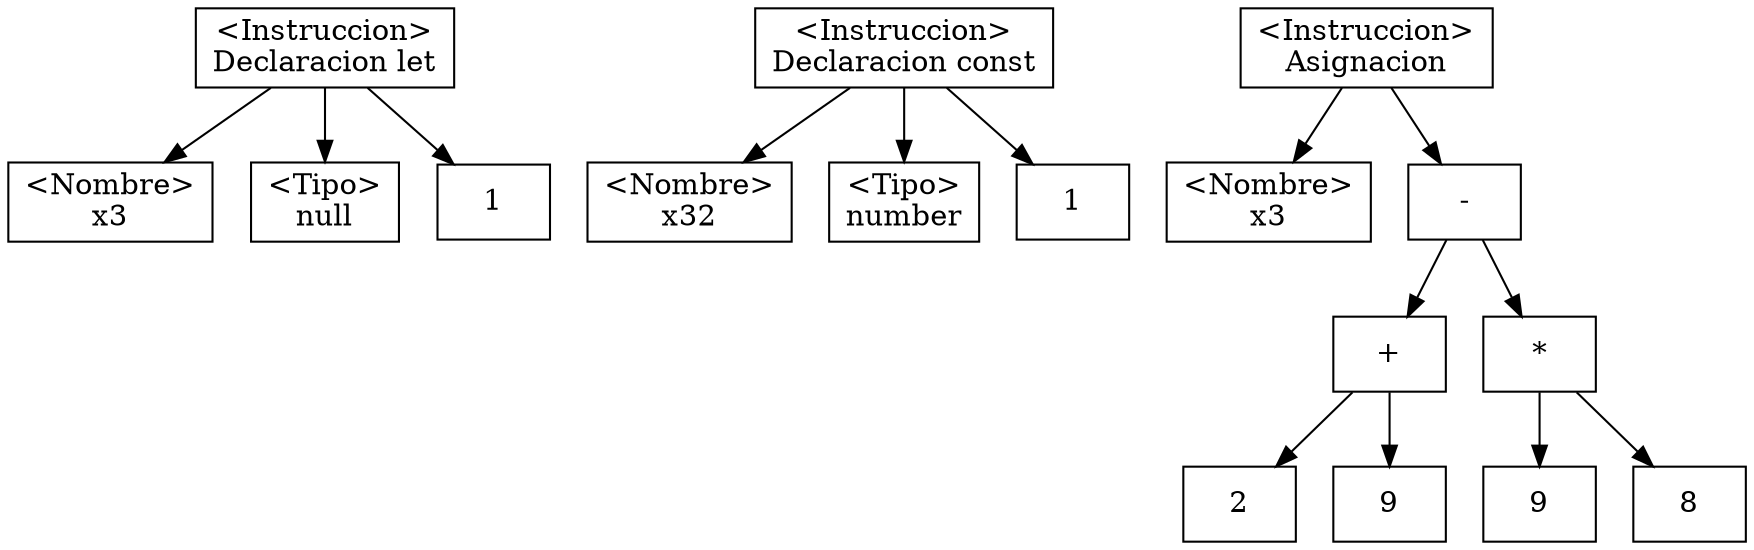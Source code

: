 digraph G {
node[shape=box];
        node_1_1_[label="\<Instruccion\>\nDeclaracion let"];
        node_1_1_1[label="\<Nombre\>\nx3"];
        node_1_1_2[label="\<Tipo\>\nnull"];
        node_1_1_->node_1_1_1
        node_1_1_->node_1_1_2
        node_1_1_->
        node_1_8_;
        node_1_8_[label="1"];
        node_2_1_[label="\<Instruccion\>\nDeclaracion const"];
        node_2_1_1[label="\<Nombre\>\nx32"];
        node_2_1_2[label="\<Tipo\>\nnumber"];
        node_2_1_->node_2_1_1
        node_2_1_->node_2_1_2
        node_2_1_->
        node_2_18_;
        node_2_18_[label="1"];
        node_3_1_[label="\<Instruccion\>\nAsignacion"];
        node_3_1_1[label="\<Nombre\>\nx3"];
        node_3_1_->node_3_1_1;
        node_3_1_->
        node_3_7_;
        node_3_7_[label="-"];
        node_3_7_->
        node_3_5_;
        node_3_5_[label="+"];
        node_3_5_->
        node_3_4_;
        node_3_4_[label="2"];
        node_3_5_->
        node_3_6_;
        node_3_6_[label="9"];
        
        node_3_7_->
        node_3_9_;
        node_3_9_[label="*"];
        node_3_9_->
        node_3_8_;
        node_3_8_[label="9"];
        node_3_9_->
        node_3_10_;
        node_3_10_[label="8"];
        
        
        
}
